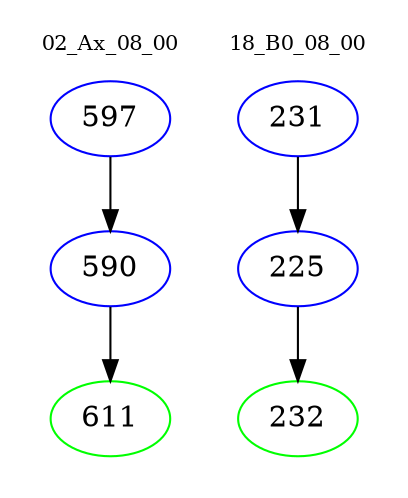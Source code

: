 digraph{
subgraph cluster_0 {
color = white
label = "02_Ax_08_00";
fontsize=10;
T0_597 [label="597", color="blue"]
T0_597 -> T0_590 [color="black"]
T0_590 [label="590", color="blue"]
T0_590 -> T0_611 [color="black"]
T0_611 [label="611", color="green"]
}
subgraph cluster_1 {
color = white
label = "18_B0_08_00";
fontsize=10;
T1_231 [label="231", color="blue"]
T1_231 -> T1_225 [color="black"]
T1_225 [label="225", color="blue"]
T1_225 -> T1_232 [color="black"]
T1_232 [label="232", color="green"]
}
}
